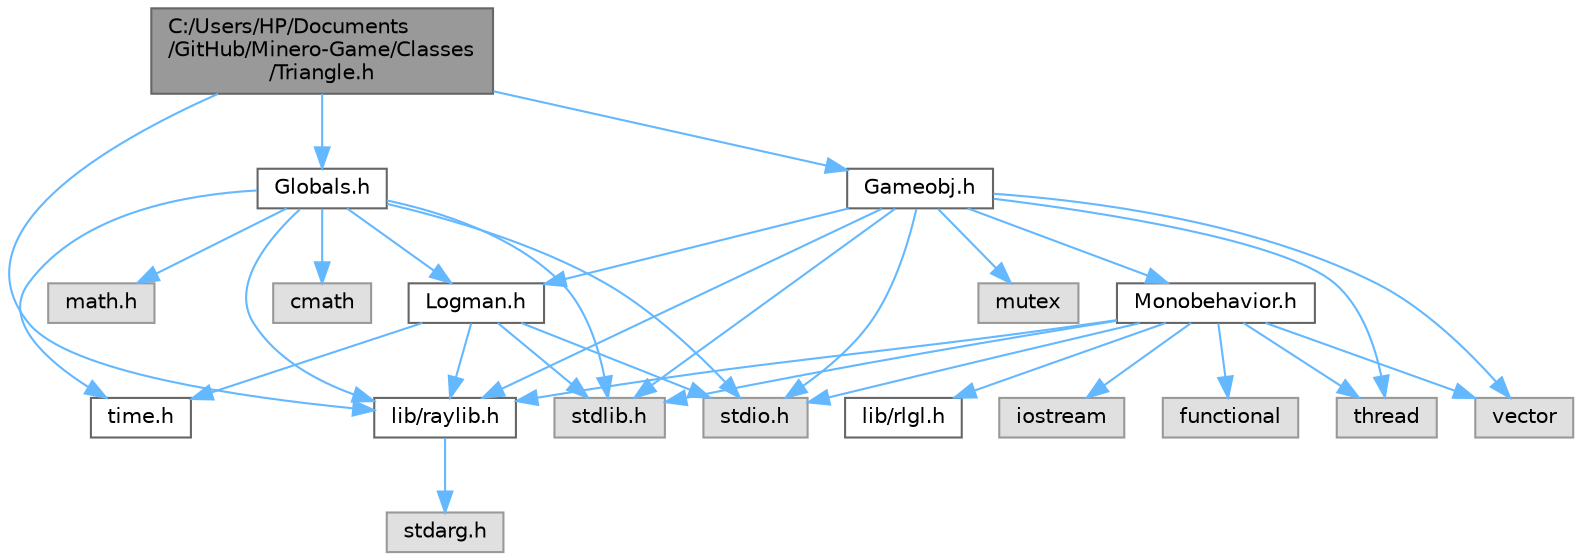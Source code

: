 digraph "C:/Users/HP/Documents/GitHub/Minero-Game/Classes/Triangle.h"
{
 // LATEX_PDF_SIZE
  bgcolor="transparent";
  edge [fontname=Helvetica,fontsize=10,labelfontname=Helvetica,labelfontsize=10];
  node [fontname=Helvetica,fontsize=10,shape=box,height=0.2,width=0.4];
  Node1 [id="Node000001",label="C:/Users/HP/Documents\l/GitHub/Minero-Game/Classes\l/Triangle.h",height=0.2,width=0.4,color="gray40", fillcolor="grey60", style="filled", fontcolor="black",tooltip=" "];
  Node1 -> Node2 [id="edge63_Node000001_Node000002",color="steelblue1",style="solid",tooltip=" "];
  Node2 [id="Node000002",label="Globals.h",height=0.2,width=0.4,color="grey40", fillcolor="white", style="filled",URL="$_classes_2_globals_8h.html",tooltip=" "];
  Node2 -> Node3 [id="edge64_Node000002_Node000003",color="steelblue1",style="solid",tooltip=" "];
  Node3 [id="Node000003",label="lib/raylib.h",height=0.2,width=0.4,color="grey40", fillcolor="white", style="filled",URL="$_classes_2lib_2raylib_8h.html",tooltip=" "];
  Node3 -> Node4 [id="edge65_Node000003_Node000004",color="steelblue1",style="solid",tooltip=" "];
  Node4 [id="Node000004",label="stdarg.h",height=0.2,width=0.4,color="grey60", fillcolor="#E0E0E0", style="filled",tooltip=" "];
  Node2 -> Node5 [id="edge66_Node000002_Node000005",color="steelblue1",style="solid",tooltip=" "];
  Node5 [id="Node000005",label="stdlib.h",height=0.2,width=0.4,color="grey60", fillcolor="#E0E0E0", style="filled",tooltip=" "];
  Node2 -> Node6 [id="edge67_Node000002_Node000006",color="steelblue1",style="solid",tooltip=" "];
  Node6 [id="Node000006",label="stdio.h",height=0.2,width=0.4,color="grey60", fillcolor="#E0E0E0", style="filled",tooltip=" "];
  Node2 -> Node7 [id="edge68_Node000002_Node000007",color="steelblue1",style="solid",tooltip=" "];
  Node7 [id="Node000007",label="time.h",height=0.2,width=0.4,color="grey40", fillcolor="white", style="filled",URL="$_classes_2_time_8h.html",tooltip=" "];
  Node2 -> Node8 [id="edge69_Node000002_Node000008",color="steelblue1",style="solid",tooltip=" "];
  Node8 [id="Node000008",label="cmath",height=0.2,width=0.4,color="grey60", fillcolor="#E0E0E0", style="filled",tooltip=" "];
  Node2 -> Node9 [id="edge70_Node000002_Node000009",color="steelblue1",style="solid",tooltip=" "];
  Node9 [id="Node000009",label="math.h",height=0.2,width=0.4,color="grey60", fillcolor="#E0E0E0", style="filled",tooltip=" "];
  Node2 -> Node10 [id="edge71_Node000002_Node000010",color="steelblue1",style="solid",tooltip=" "];
  Node10 [id="Node000010",label="Logman.h",height=0.2,width=0.4,color="grey40", fillcolor="white", style="filled",URL="$_logman_8h.html",tooltip=" "];
  Node10 -> Node6 [id="edge72_Node000010_Node000006",color="steelblue1",style="solid",tooltip=" "];
  Node10 -> Node5 [id="edge73_Node000010_Node000005",color="steelblue1",style="solid",tooltip=" "];
  Node10 -> Node7 [id="edge74_Node000010_Node000007",color="steelblue1",style="solid",tooltip=" "];
  Node10 -> Node3 [id="edge75_Node000010_Node000003",color="steelblue1",style="solid",tooltip=" "];
  Node1 -> Node3 [id="edge76_Node000001_Node000003",color="steelblue1",style="solid",tooltip=" "];
  Node1 -> Node11 [id="edge77_Node000001_Node000011",color="steelblue1",style="solid",tooltip=" "];
  Node11 [id="Node000011",label="Gameobj.h",height=0.2,width=0.4,color="grey40", fillcolor="white", style="filled",URL="$_classes_2_gameobj_8h.html",tooltip=" "];
  Node11 -> Node3 [id="edge78_Node000011_Node000003",color="steelblue1",style="solid",tooltip=" "];
  Node11 -> Node12 [id="edge79_Node000011_Node000012",color="steelblue1",style="solid",tooltip=" "];
  Node12 [id="Node000012",label="Monobehavior.h",height=0.2,width=0.4,color="grey40", fillcolor="white", style="filled",URL="$_monobehavior_8h.html",tooltip=" "];
  Node12 -> Node3 [id="edge80_Node000012_Node000003",color="steelblue1",style="solid",tooltip=" "];
  Node12 -> Node13 [id="edge81_Node000012_Node000013",color="steelblue1",style="solid",tooltip=" "];
  Node13 [id="Node000013",label="lib/rlgl.h",height=0.2,width=0.4,color="grey40", fillcolor="white", style="filled",URL="$_classes_2lib_2rlgl_8h.html",tooltip=" "];
  Node12 -> Node6 [id="edge82_Node000012_Node000006",color="steelblue1",style="solid",tooltip=" "];
  Node12 -> Node5 [id="edge83_Node000012_Node000005",color="steelblue1",style="solid",tooltip=" "];
  Node12 -> Node14 [id="edge84_Node000012_Node000014",color="steelblue1",style="solid",tooltip=" "];
  Node14 [id="Node000014",label="iostream",height=0.2,width=0.4,color="grey60", fillcolor="#E0E0E0", style="filled",tooltip=" "];
  Node12 -> Node15 [id="edge85_Node000012_Node000015",color="steelblue1",style="solid",tooltip=" "];
  Node15 [id="Node000015",label="thread",height=0.2,width=0.4,color="grey60", fillcolor="#E0E0E0", style="filled",tooltip=" "];
  Node12 -> Node16 [id="edge86_Node000012_Node000016",color="steelblue1",style="solid",tooltip=" "];
  Node16 [id="Node000016",label="vector",height=0.2,width=0.4,color="grey60", fillcolor="#E0E0E0", style="filled",tooltip=" "];
  Node12 -> Node17 [id="edge87_Node000012_Node000017",color="steelblue1",style="solid",tooltip=" "];
  Node17 [id="Node000017",label="functional",height=0.2,width=0.4,color="grey60", fillcolor="#E0E0E0", style="filled",tooltip=" "];
  Node11 -> Node10 [id="edge88_Node000011_Node000010",color="steelblue1",style="solid",tooltip=" "];
  Node11 -> Node6 [id="edge89_Node000011_Node000006",color="steelblue1",style="solid",tooltip=" "];
  Node11 -> Node5 [id="edge90_Node000011_Node000005",color="steelblue1",style="solid",tooltip=" "];
  Node11 -> Node16 [id="edge91_Node000011_Node000016",color="steelblue1",style="solid",tooltip=" "];
  Node11 -> Node15 [id="edge92_Node000011_Node000015",color="steelblue1",style="solid",tooltip=" "];
  Node11 -> Node18 [id="edge93_Node000011_Node000018",color="steelblue1",style="solid",tooltip=" "];
  Node18 [id="Node000018",label="mutex",height=0.2,width=0.4,color="grey60", fillcolor="#E0E0E0", style="filled",tooltip=" "];
}
